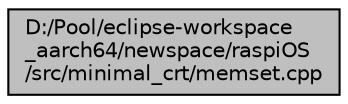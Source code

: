 digraph "D:/Pool/eclipse-workspace_aarch64/newspace/raspiOS/src/minimal_crt/memset.cpp"
{
  edge [fontname="Helvetica",fontsize="10",labelfontname="Helvetica",labelfontsize="10"];
  node [fontname="Helvetica",fontsize="10",shape=record];
  Node3902 [label="D:/Pool/eclipse-workspace\l_aarch64/newspace/raspiOS\l/src/minimal_crt/memset.cpp",height=0.2,width=0.4,color="black", fillcolor="grey75", style="filled", fontcolor="black"];
}
